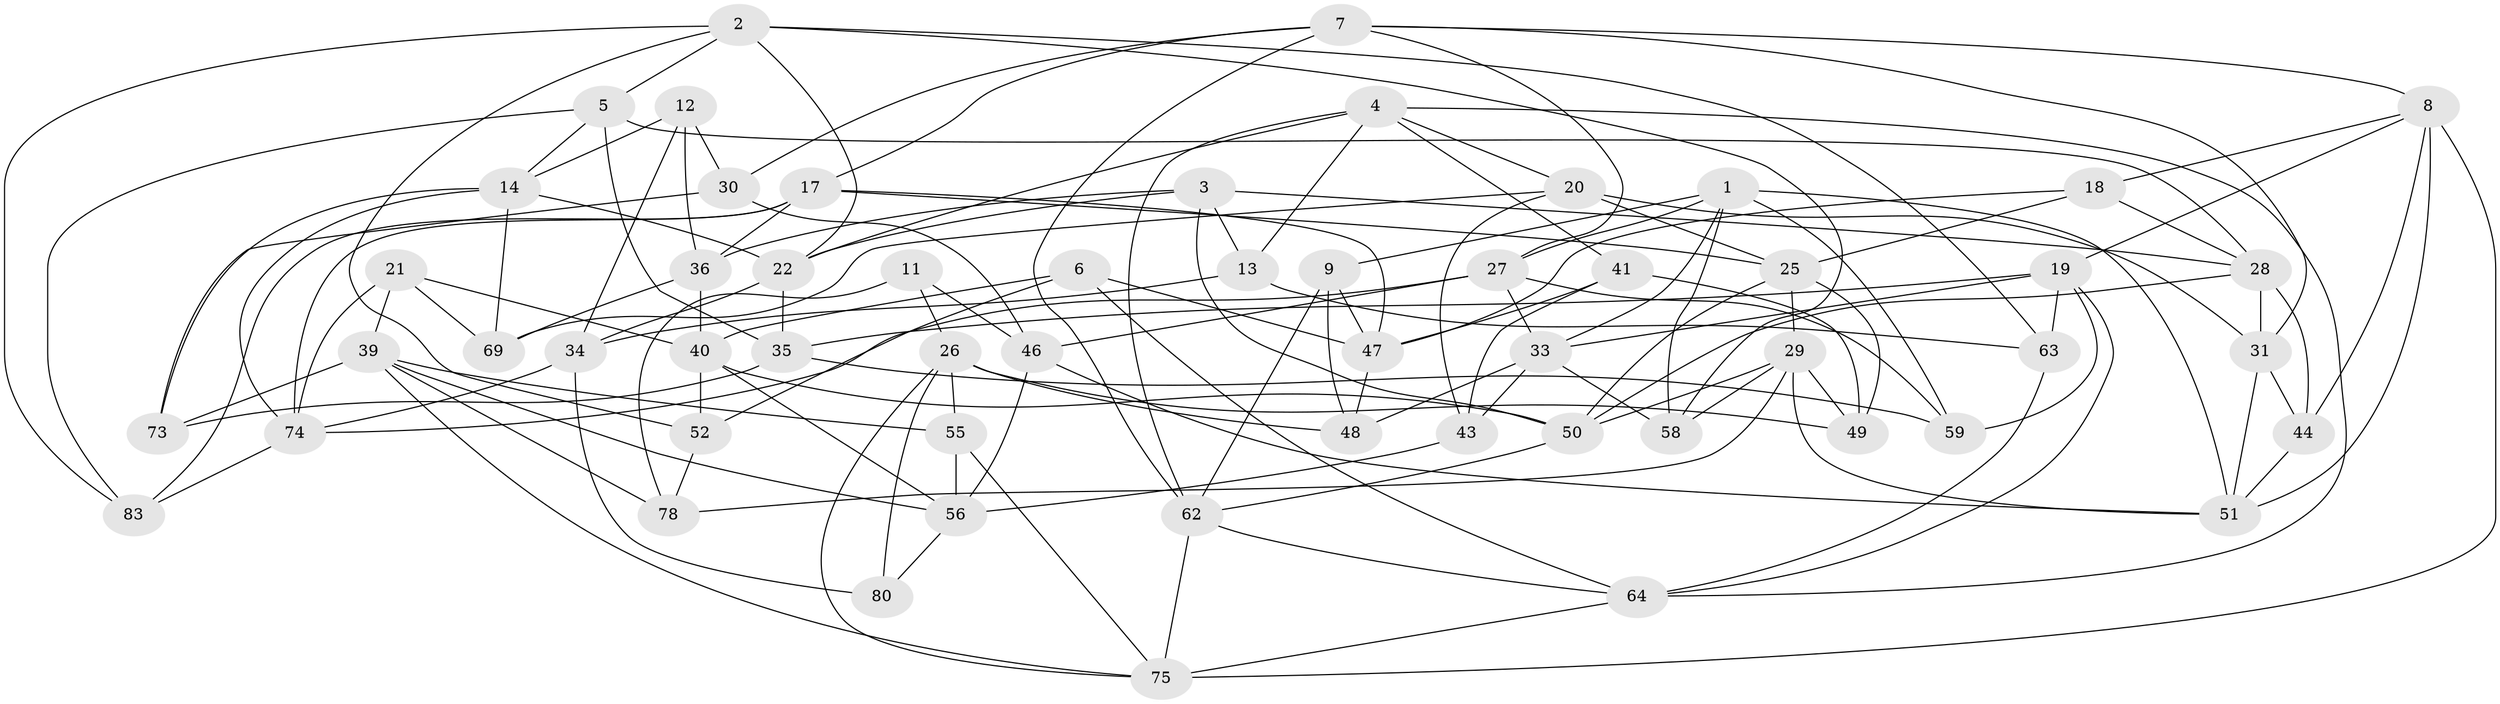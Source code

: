 // original degree distribution, {4: 1.0}
// Generated by graph-tools (version 1.1) at 2025/11/02/27/25 16:11:44]
// undirected, 56 vertices, 140 edges
graph export_dot {
graph [start="1"]
  node [color=gray90,style=filled];
  1 [super="+24"];
  2 [super="+16"];
  3 [super="+68"];
  4 [super="+85"];
  5 [super="+23"];
  6;
  7 [super="+15"];
  8 [super="+10"];
  9;
  11;
  12;
  13;
  14 [super="+89"];
  17 [super="+65"];
  18;
  19 [super="+60"];
  20 [super="+77"];
  21;
  22 [super="+42"];
  25 [super="+38"];
  26 [super="+53"];
  27 [super="+79"];
  28 [super="+32"];
  29 [super="+71"];
  30;
  31 [super="+37"];
  33 [super="+66"];
  34 [super="+88"];
  35 [super="+70"];
  36 [super="+54"];
  39 [super="+84"];
  40 [super="+45"];
  41;
  43;
  44;
  46 [super="+72"];
  47 [super="+61"];
  48;
  49;
  50 [super="+76"];
  51 [super="+57"];
  52;
  55;
  56 [super="+87"];
  58;
  59;
  62 [super="+67"];
  63;
  64 [super="+82"];
  69;
  73;
  74 [super="+81"];
  75 [super="+86"];
  78;
  80;
  83;
  1 -- 9;
  1 -- 59;
  1 -- 58;
  1 -- 33;
  1 -- 51;
  1 -- 27;
  2 -- 83;
  2 -- 63;
  2 -- 5;
  2 -- 58;
  2 -- 52;
  2 -- 22;
  3 -- 13;
  3 -- 22;
  3 -- 28;
  3 -- 50;
  3 -- 36 [weight=2];
  4 -- 62;
  4 -- 64;
  4 -- 22;
  4 -- 41;
  4 -- 20;
  4 -- 13;
  5 -- 14;
  5 -- 35 [weight=2];
  5 -- 83;
  5 -- 28;
  6 -- 52;
  6 -- 47;
  6 -- 40;
  6 -- 64;
  7 -- 30;
  7 -- 31;
  7 -- 8;
  7 -- 17;
  7 -- 27;
  7 -- 62;
  8 -- 44;
  8 -- 18;
  8 -- 51;
  8 -- 19;
  8 -- 75;
  9 -- 47;
  9 -- 48;
  9 -- 62;
  11 -- 46 [weight=2];
  11 -- 78;
  11 -- 26;
  12 -- 34;
  12 -- 30;
  12 -- 14;
  12 -- 36;
  13 -- 63;
  13 -- 34;
  14 -- 74;
  14 -- 73;
  14 -- 69;
  14 -- 22;
  17 -- 83;
  17 -- 74;
  17 -- 25;
  17 -- 36;
  17 -- 47;
  18 -- 47;
  18 -- 25;
  18 -- 28;
  19 -- 33;
  19 -- 59;
  19 -- 64;
  19 -- 63;
  19 -- 35;
  20 -- 43;
  20 -- 69;
  20 -- 31 [weight=2];
  20 -- 25;
  21 -- 74;
  21 -- 69;
  21 -- 40;
  21 -- 39;
  22 -- 35;
  22 -- 34;
  25 -- 49;
  25 -- 50;
  25 -- 29;
  26 -- 55;
  26 -- 48;
  26 -- 80;
  26 -- 49;
  26 -- 75;
  27 -- 74;
  27 -- 59;
  27 -- 33;
  27 -- 46;
  28 -- 44;
  28 -- 50;
  28 -- 31;
  29 -- 49;
  29 -- 50;
  29 -- 58;
  29 -- 78;
  29 -- 51;
  30 -- 73;
  30 -- 46;
  31 -- 51;
  31 -- 44;
  33 -- 48;
  33 -- 58;
  33 -- 43;
  34 -- 80 [weight=2];
  34 -- 74;
  35 -- 59;
  35 -- 73;
  36 -- 69;
  36 -- 40;
  39 -- 75;
  39 -- 78;
  39 -- 56;
  39 -- 73;
  39 -- 55;
  40 -- 52;
  40 -- 50;
  40 -- 56;
  41 -- 49;
  41 -- 43;
  41 -- 47;
  43 -- 56;
  44 -- 51;
  46 -- 51;
  46 -- 56;
  47 -- 48;
  50 -- 62;
  52 -- 78;
  55 -- 75;
  55 -- 56;
  56 -- 80;
  62 -- 64;
  62 -- 75;
  63 -- 64;
  64 -- 75;
  74 -- 83;
}
